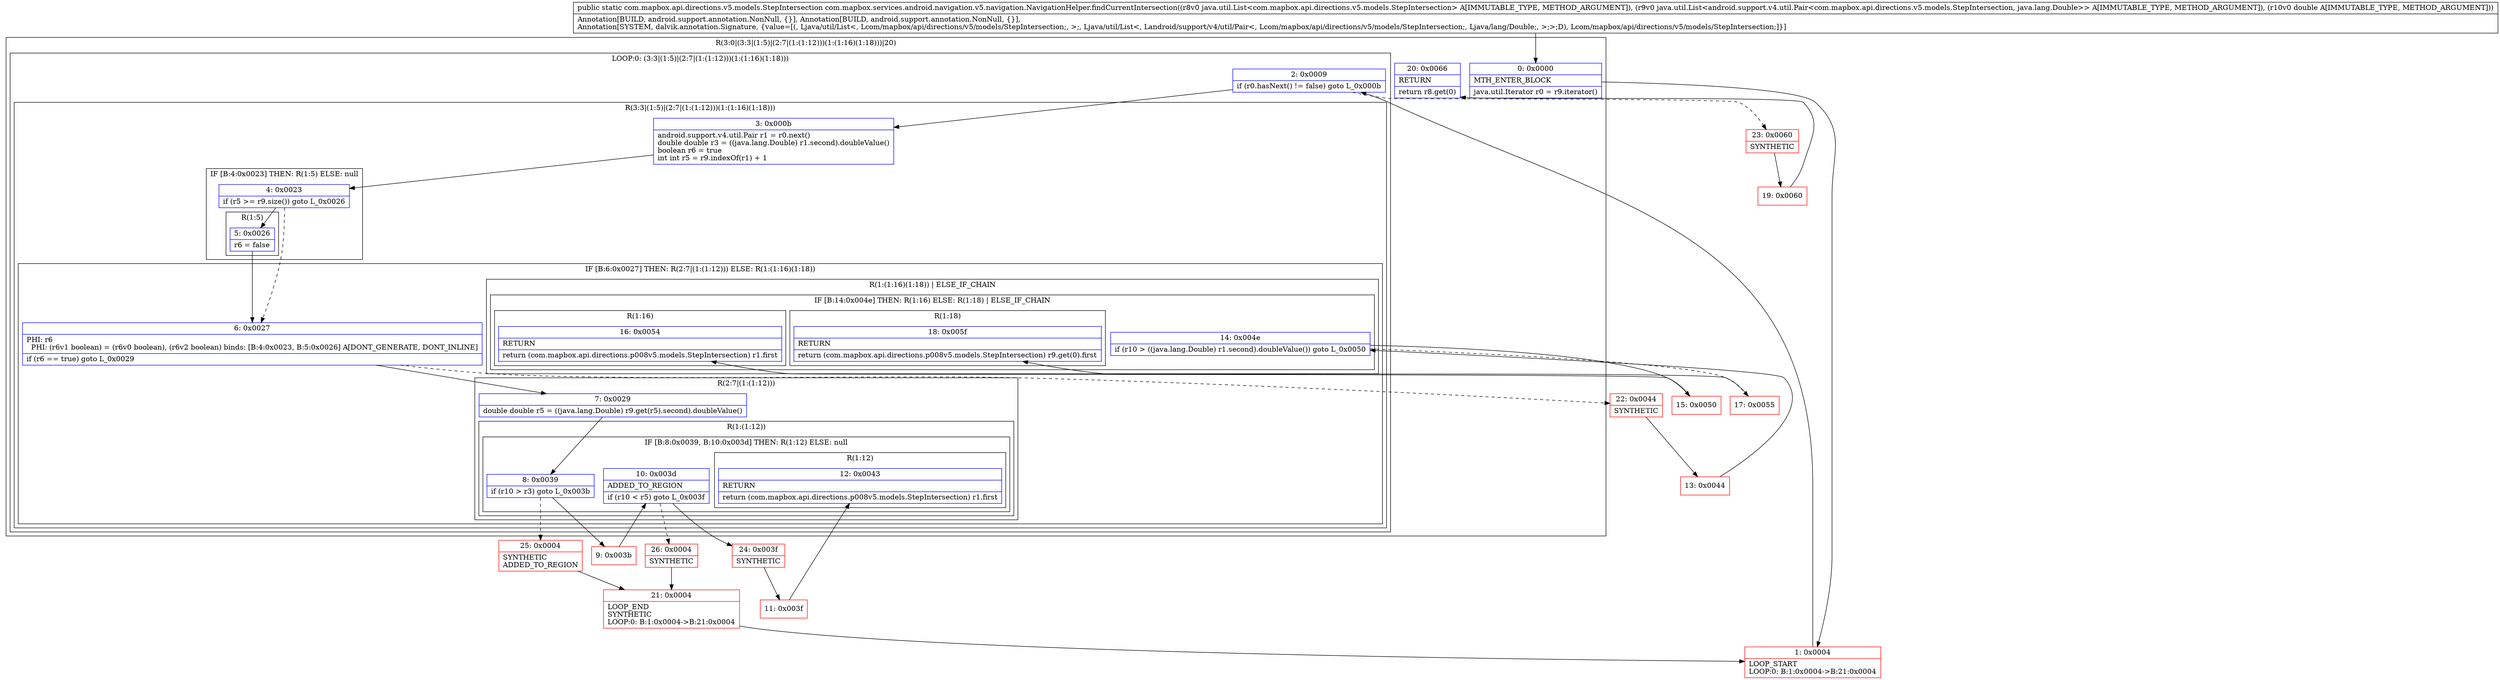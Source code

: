 digraph "CFG forcom.mapbox.services.android.navigation.v5.navigation.NavigationHelper.findCurrentIntersection(Ljava\/util\/List;Ljava\/util\/List;D)Lcom\/mapbox\/api\/directions\/v5\/models\/StepIntersection;" {
subgraph cluster_Region_1048188593 {
label = "R(3:0|(3:3|(1:5)|(2:7|(1:(1:12)))(1:(1:16)(1:18)))|20)";
node [shape=record,color=blue];
Node_0 [shape=record,label="{0\:\ 0x0000|MTH_ENTER_BLOCK\l|java.util.Iterator r0 = r9.iterator()\l}"];
subgraph cluster_LoopRegion_1814465275 {
label = "LOOP:0: (3:3|(1:5)|(2:7|(1:(1:12)))(1:(1:16)(1:18)))";
node [shape=record,color=blue];
Node_2 [shape=record,label="{2\:\ 0x0009|if (r0.hasNext() != false) goto L_0x000b\l}"];
subgraph cluster_Region_1585628022 {
label = "R(3:3|(1:5)|(2:7|(1:(1:12)))(1:(1:16)(1:18)))";
node [shape=record,color=blue];
Node_3 [shape=record,label="{3\:\ 0x000b|android.support.v4.util.Pair r1 = r0.next()\ldouble double r3 = ((java.lang.Double) r1.second).doubleValue()\lboolean r6 = true\lint int r5 = r9.indexOf(r1) + 1\l}"];
subgraph cluster_IfRegion_1505052180 {
label = "IF [B:4:0x0023] THEN: R(1:5) ELSE: null";
node [shape=record,color=blue];
Node_4 [shape=record,label="{4\:\ 0x0023|if (r5 \>= r9.size()) goto L_0x0026\l}"];
subgraph cluster_Region_2039849125 {
label = "R(1:5)";
node [shape=record,color=blue];
Node_5 [shape=record,label="{5\:\ 0x0026|r6 = false\l}"];
}
}
subgraph cluster_IfRegion_300199469 {
label = "IF [B:6:0x0027] THEN: R(2:7|(1:(1:12))) ELSE: R(1:(1:16)(1:18))";
node [shape=record,color=blue];
Node_6 [shape=record,label="{6\:\ 0x0027|PHI: r6 \l  PHI: (r6v1 boolean) = (r6v0 boolean), (r6v2 boolean) binds: [B:4:0x0023, B:5:0x0026] A[DONT_GENERATE, DONT_INLINE]\l|if (r6 == true) goto L_0x0029\l}"];
subgraph cluster_Region_945517179 {
label = "R(2:7|(1:(1:12)))";
node [shape=record,color=blue];
Node_7 [shape=record,label="{7\:\ 0x0029|double double r5 = ((java.lang.Double) r9.get(r5).second).doubleValue()\l}"];
subgraph cluster_Region_1774955269 {
label = "R(1:(1:12))";
node [shape=record,color=blue];
subgraph cluster_IfRegion_105703545 {
label = "IF [B:8:0x0039, B:10:0x003d] THEN: R(1:12) ELSE: null";
node [shape=record,color=blue];
Node_8 [shape=record,label="{8\:\ 0x0039|if (r10 \> r3) goto L_0x003b\l}"];
Node_10 [shape=record,label="{10\:\ 0x003d|ADDED_TO_REGION\l|if (r10 \< r5) goto L_0x003f\l}"];
subgraph cluster_Region_1706825786 {
label = "R(1:12)";
node [shape=record,color=blue];
Node_12 [shape=record,label="{12\:\ 0x0043|RETURN\l|return (com.mapbox.api.directions.p008v5.models.StepIntersection) r1.first\l}"];
}
}
}
}
subgraph cluster_Region_194860450 {
label = "R(1:(1:16)(1:18)) | ELSE_IF_CHAIN\l";
node [shape=record,color=blue];
subgraph cluster_IfRegion_1395947384 {
label = "IF [B:14:0x004e] THEN: R(1:16) ELSE: R(1:18) | ELSE_IF_CHAIN\l";
node [shape=record,color=blue];
Node_14 [shape=record,label="{14\:\ 0x004e|if (r10 \> ((java.lang.Double) r1.second).doubleValue()) goto L_0x0050\l}"];
subgraph cluster_Region_1737719192 {
label = "R(1:16)";
node [shape=record,color=blue];
Node_16 [shape=record,label="{16\:\ 0x0054|RETURN\l|return (com.mapbox.api.directions.p008v5.models.StepIntersection) r1.first\l}"];
}
subgraph cluster_Region_1659622552 {
label = "R(1:18)";
node [shape=record,color=blue];
Node_18 [shape=record,label="{18\:\ 0x005f|RETURN\l|return (com.mapbox.api.directions.p008v5.models.StepIntersection) r9.get(0).first\l}"];
}
}
}
}
}
}
Node_20 [shape=record,label="{20\:\ 0x0066|RETURN\l|return r8.get(0)\l}"];
}
Node_1 [shape=record,color=red,label="{1\:\ 0x0004|LOOP_START\lLOOP:0: B:1:0x0004\-\>B:21:0x0004\l}"];
Node_9 [shape=record,color=red,label="{9\:\ 0x003b}"];
Node_11 [shape=record,color=red,label="{11\:\ 0x003f}"];
Node_13 [shape=record,color=red,label="{13\:\ 0x0044}"];
Node_15 [shape=record,color=red,label="{15\:\ 0x0050}"];
Node_17 [shape=record,color=red,label="{17\:\ 0x0055}"];
Node_19 [shape=record,color=red,label="{19\:\ 0x0060}"];
Node_21 [shape=record,color=red,label="{21\:\ 0x0004|LOOP_END\lSYNTHETIC\lLOOP:0: B:1:0x0004\-\>B:21:0x0004\l}"];
Node_22 [shape=record,color=red,label="{22\:\ 0x0044|SYNTHETIC\l}"];
Node_23 [shape=record,color=red,label="{23\:\ 0x0060|SYNTHETIC\l}"];
Node_24 [shape=record,color=red,label="{24\:\ 0x003f|SYNTHETIC\l}"];
Node_25 [shape=record,color=red,label="{25\:\ 0x0004|SYNTHETIC\lADDED_TO_REGION\l}"];
Node_26 [shape=record,color=red,label="{26\:\ 0x0004|SYNTHETIC\l}"];
MethodNode[shape=record,label="{public static com.mapbox.api.directions.v5.models.StepIntersection com.mapbox.services.android.navigation.v5.navigation.NavigationHelper.findCurrentIntersection((r8v0 java.util.List\<com.mapbox.api.directions.v5.models.StepIntersection\> A[IMMUTABLE_TYPE, METHOD_ARGUMENT]), (r9v0 java.util.List\<android.support.v4.util.Pair\<com.mapbox.api.directions.v5.models.StepIntersection, java.lang.Double\>\> A[IMMUTABLE_TYPE, METHOD_ARGUMENT]), (r10v0 double A[IMMUTABLE_TYPE, METHOD_ARGUMENT]))  | Annotation[BUILD, android.support.annotation.NonNull, \{\}], Annotation[BUILD, android.support.annotation.NonNull, \{\}], \lAnnotation[SYSTEM, dalvik.annotation.Signature, \{value=[(, Ljava\/util\/List\<, Lcom\/mapbox\/api\/directions\/v5\/models\/StepIntersection;, \>;, Ljava\/util\/List\<, Landroid\/support\/v4\/util\/Pair\<, Lcom\/mapbox\/api\/directions\/v5\/models\/StepIntersection;, Ljava\/lang\/Double;, \>;\>;D), Lcom\/mapbox\/api\/directions\/v5\/models\/StepIntersection;]\}]\l}"];
MethodNode -> Node_0;
Node_0 -> Node_1;
Node_2 -> Node_3;
Node_2 -> Node_23[style=dashed];
Node_3 -> Node_4;
Node_4 -> Node_5;
Node_4 -> Node_6[style=dashed];
Node_5 -> Node_6;
Node_6 -> Node_7;
Node_6 -> Node_22[style=dashed];
Node_7 -> Node_8;
Node_8 -> Node_9;
Node_8 -> Node_25[style=dashed];
Node_10 -> Node_24;
Node_10 -> Node_26[style=dashed];
Node_14 -> Node_15;
Node_14 -> Node_17[style=dashed];
Node_1 -> Node_2;
Node_9 -> Node_10;
Node_11 -> Node_12;
Node_13 -> Node_14;
Node_15 -> Node_16;
Node_17 -> Node_18;
Node_19 -> Node_20;
Node_21 -> Node_1;
Node_22 -> Node_13;
Node_23 -> Node_19;
Node_24 -> Node_11;
Node_25 -> Node_21;
Node_26 -> Node_21;
}

